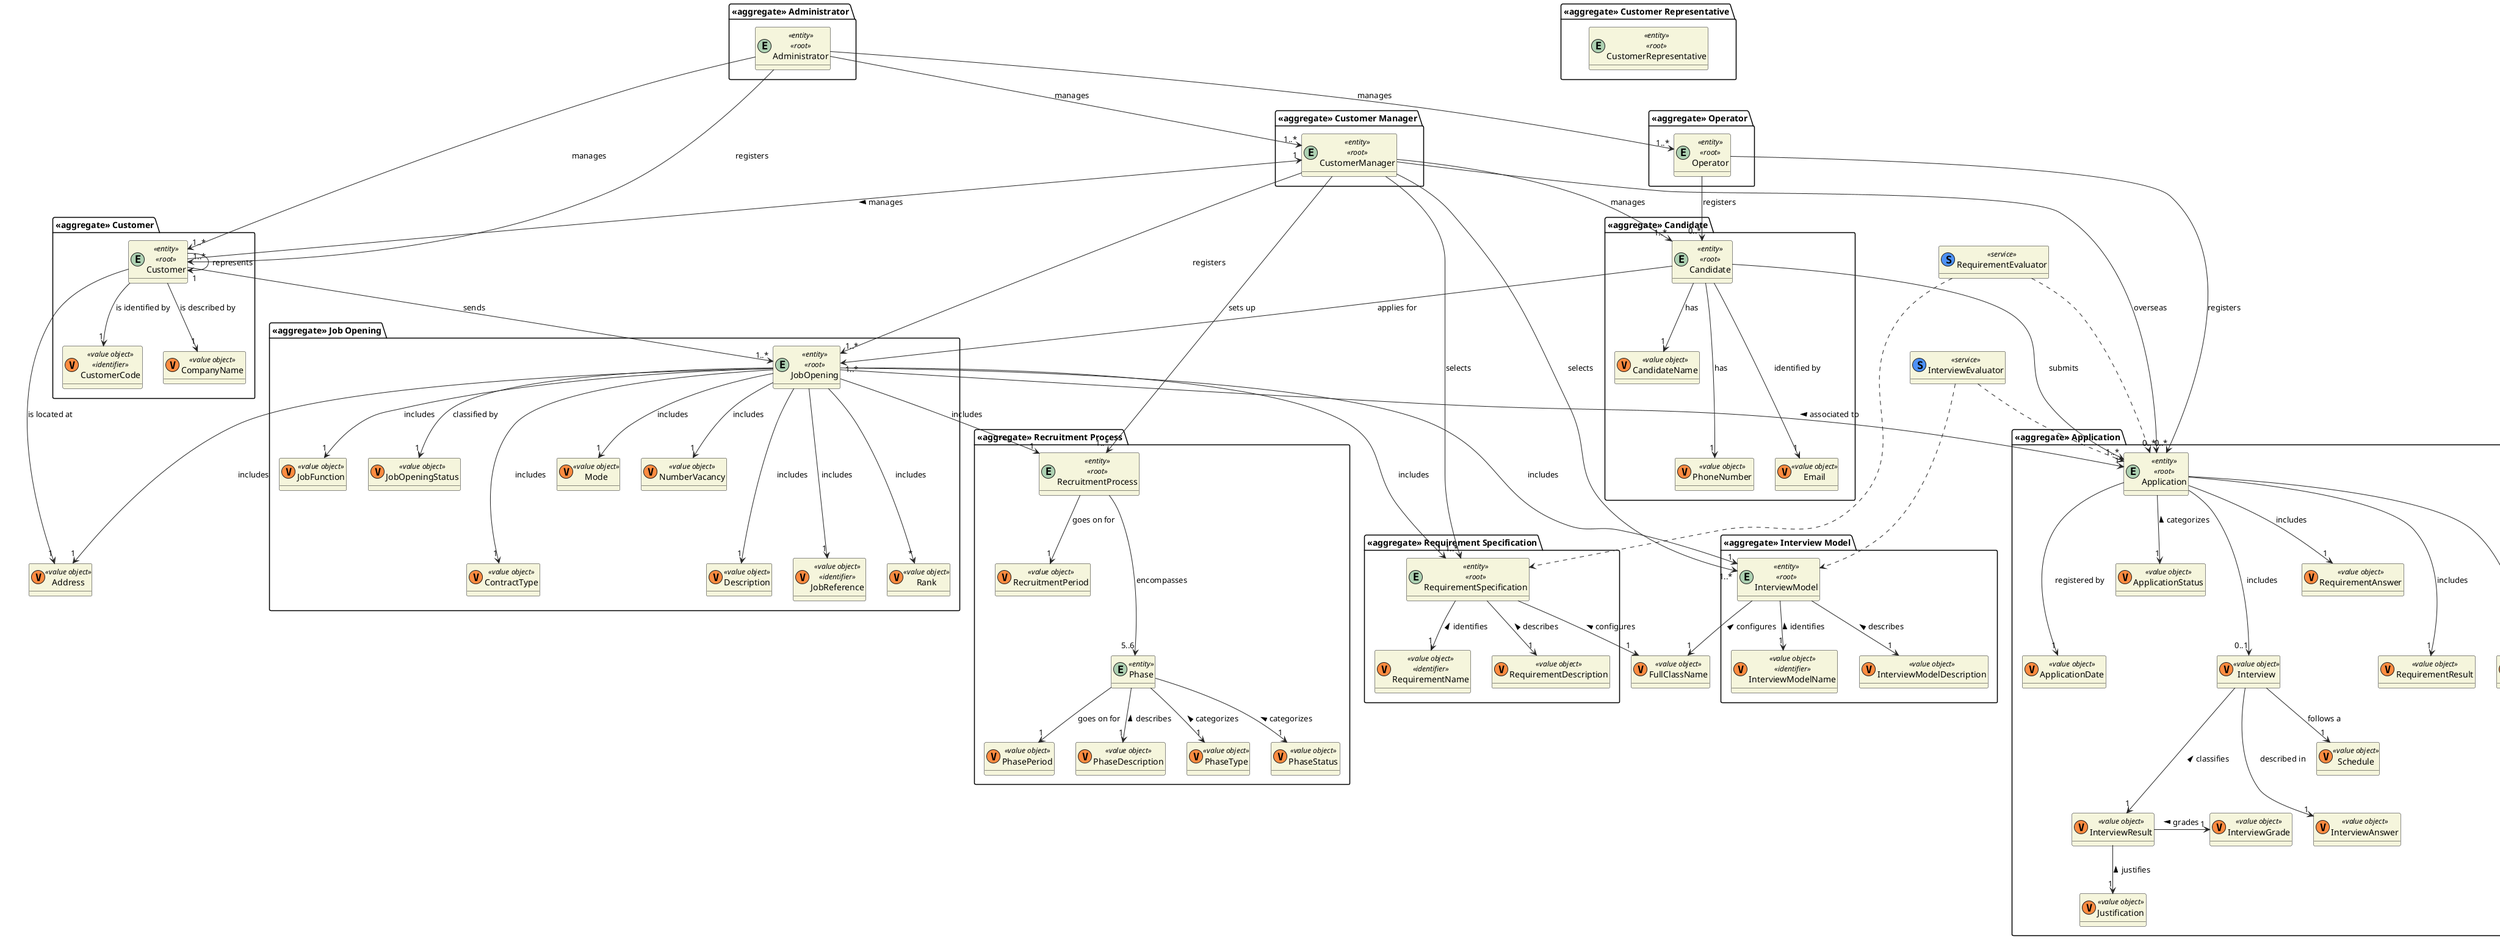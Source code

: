 @startuml
'https://plantuml.com/class-diagram

skinparam classAttributeIconSize 0
hide empty attributes
skinparam classBackgroundColor beige
skinparam ArrowColor #222222



'SHARED VALUE OBJETS

    class Address <<(V,#FF8B40) value object>> {}

 class FullClassName <<(V,#FF8B40) value object>> {}
'SERVICES
    class RequirementEvaluator <<(S,#4d91f7) service>> {}
    class InterviewEvaluator <<(S,#4d91f7) service>> {}

package "<<aggregate>> Interview Model" {
    entity InterviewModel <<entity>> <<root>>  {}
    class InterviewModelName <<(V,#FF8B40) value object>> <<identifier>> {}
    class InterviewModelDescription <<(V,#FF8B40) value object>> {}

}
package "<<aggregate>> Requirement Specification" {
    entity RequirementSpecification <<entity>> <<root>>  {}
    class RequirementName <<(V,#FF8B40) value object>> <<identifier>> {}
    class RequirementDescription <<(V,#FF8B40) value object>> {}
}
'AGGREGATES
package "<<aggregate>> Job Opening" {
    entity JobOpening <<entity>> <<root>> {}
    class JobFunction <<(V,#FF8B40) value object>> {}
    class JobOpeningStatus <<(V,#FF8B40) value object>> {}
    class ContractType <<(V,#FF8B40) value object>> {}
    class Mode <<(V,#FF8B40) value object>> {}
    class NumberVacancy <<(V,#FF8B40) value object>> {}
       class Description <<(V,#FF8B40) value object>> {}
     class JobReference <<(V,#FF8B40) value object>> <<identifier>> {}
      class Rank <<(V,#FF8B40) value object>>{}
}
package "<<aggregate>> Administrator" {
    entity Administrator <<entity>> <<root>>  {}
}
package "<<aggregate>> Customer Manager" {
    entity CustomerManager <<entity>> <<root>>  {}
}
package "<<aggregate>> Customer" {
    entity Customer <<entity>> <<root>>  {}
    class CustomerCode <<(V,#FF8B40) value object>> <<identifier>> {}
    class CompanyName <<(V,#FF8B40) value object>> {}
}
package "<<aggregate>> Customer Representative" {
    entity CustomerRepresentative <<entity>> <<root>> {}
    }
package "<<aggregate>> Operator" {
    entity Operator <<entity>> <<root>> {}
}
    package "<<aggregate>> Candidate" {
    entity Candidate <<entity>>  <<root>>{}
    class CandidateName <<(V,#FF8B40) value object>> {}
    class PhoneNumber <<(V,#FF8B40) value object>> {}
    class Email <<(V,#FF8B40) value object>> {}

}

package "<<aggregate>> Application" {
    entity Application <<entity>><<root>>  {}
    class ApplicationDate <<(V,#FF8B40) value object>> {}
    class ApplicationStatus <<(V,#FF8B40) value object>> {}
    class Interview <<(V,#FF8B40) value object>>   {}
    class InterviewAnswer <<(V,#FF8B40) value object>>   {}
    class InterviewResult <<(V,#FF8B40) value object>>   {}
    class Justification <<(V,#FF8B40) value object>>   {}
    class InterviewGrade <<(V,#FF8B40) value object>>   {}
    class RequirementAnswer <<(V,#FF8B40) value object>>   {}
    class RequirementResult <<(V,#FF8B40) value object>>   {}
    class InterviewAnswer <<(V,#FF8B40) value object>>   {}
    class Schedule <<(V,#FF8B40) value object>> {}
     class File <<(V,#FF8B40) value object>> {}
}

package "<<aggregate>> Recruitment Process" {
    entity RecruitmentProcess <<entity>> <<root>> {}
    class RecruitmentPeriod <<(V,#FF8B40) value object>> {}
    entity Phase <<entity>> {}
    class PhasePeriod <<(V,#FF8B40) value object>> {}
    class PhaseDescription <<(V,#FF8B40) value object>> {}
    class PhaseType <<(V,#FF8B40) value object>> {}
    class PhaseStatus <<(V,#FF8B40) value object>> {}
}


'ASSOCIATIONS
Administrator -> "1..*" Customer: manages
Administrator --> "1..*" CustomerManager : manages
Administrator -> "1..*" Operator : manages
Administrator -> "1..*" Customer : registers
'--
Customer --> "1..*" JobOpening : sends
Customer --> "1" CompanyName : is described by
Customer --> "1" Address : is located at
Customer --> "1" CustomerCode : is identified by
'--
CustomerManager "1" <--  Customer: manages >
CustomerManager --> "1..*" JobOpening: registers
CustomerManager ---> "0..*" Application : overseas
CustomerManager --> "1..*" RecruitmentProcess : sets up
CustomerManager --> "1..*" Candidate : manages
CustomerManager --> "1..*" InterviewModel : selects
CustomerManager ---> "1..*" RequirementSpecification : selects
'--
Operator --> "0..*" Candidate : registers
Operator --> "0..*" Application : registers
'--
Candidate --> "1..*" Application : submits
Candidate --> "1..*" JobOpening : applies for
Candidate ---> "1" Email: identified by
Candidate --> "1" CandidateName: has
Candidate ---> "1" PhoneNumber: has
'--
Customer --> "1" Customer :  represents
'--
JobOpening ---> "1"  JobReference : includes
JobOpening --> "1"  Mode : includes
JobOpening --> "1"  NumberVacancy : includes
JobOpening ---> "1"  Address : includes
JobOpening --> "1"  JobFunction : includes
JobOpening ---> "1"  Description : includes
JobOpening ---> "1"  ContractType : includes
JobOpening --> "1" JobOpeningStatus : classified by
JobOpening ---> "1"  RequirementSpecification : includes
JobOpening -> "1"  InterviewModel : includes
JobOpening --> "1"  RecruitmentProcess : includes
JobOpening ---> "*"  Rank : includes
JobOpening --> "1"  Application : associated to <
'--
RecruitmentProcess --> "1" RecruitmentPeriod : goes on for
RecruitmentProcess ---> "5..6" Phase : encompasses
'--
Phase --> "1" PhasePeriod :  goes on for
Phase --> "1" PhaseType : categorizes <
Phase --> "1" PhaseStatus : categorizes <
Phase --> "1" PhaseDescription : describes <
'--
Application ---> "0..1" Interview : includes
Application --> "1" RequirementAnswer : includes
Application ---> "1" RequirementResult : includes
Application ---> "1..*" File : describes <
Application ---> "1" ApplicationDate : registered by
Application --> "1" ApplicationStatus : categorizes <
'--
RequirementEvaluator .--> Application
RequirementEvaluator .-> RequirementSpecification
'--
InterviewEvaluator .-> Application
InterviewEvaluator .--> InterviewModel
'--
Interview ---> "1" InterviewAnswer: described in
Interview ---> "1" InterviewResult: classifies <
InterviewResult -> "1" InterviewGrade: grades <
InterviewResult --> "1" Justification: justifies <
Interview --> "1" Schedule : follows a
'--
InterviewModel --> "1" InterviewModelName: identifies <
InterviewModel --> "1" InterviewModelDescription: describes <
InterviewModel --> "1" FullClassName: configures <
'--
RequirementSpecification --> "1" RequirementName: identifies <
RequirementSpecification --> "1" RequirementDescription: describes <
RequirementSpecification --> "1" FullClassName: configures <
@enduml